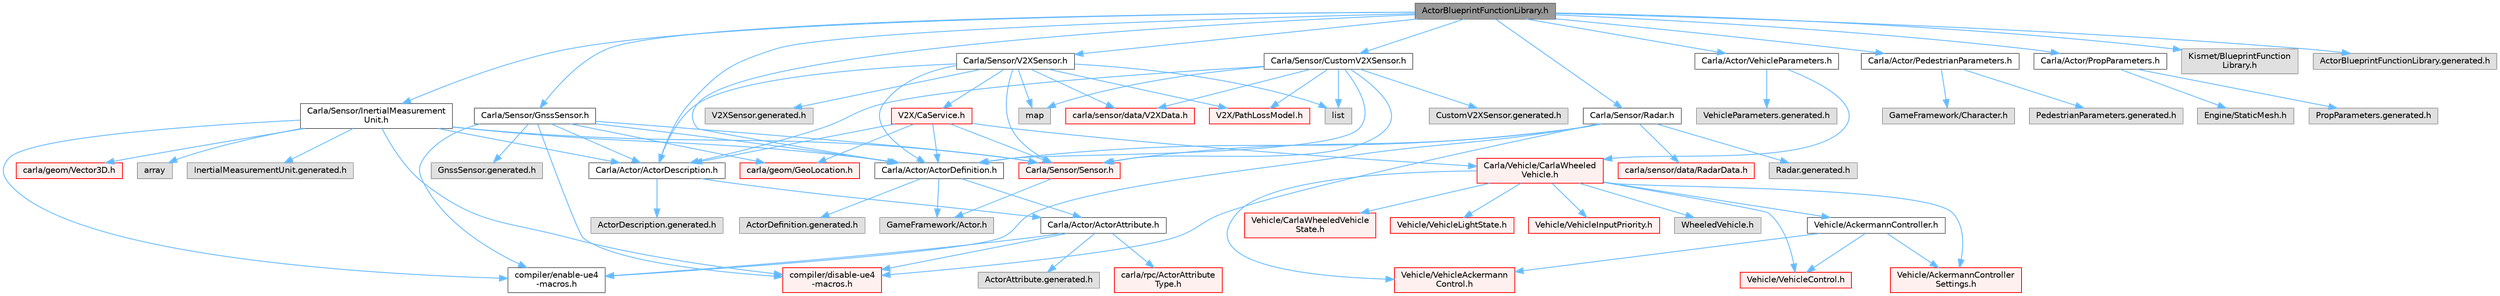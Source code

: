 digraph "ActorBlueprintFunctionLibrary.h"
{
 // INTERACTIVE_SVG=YES
 // LATEX_PDF_SIZE
  bgcolor="transparent";
  edge [fontname=Helvetica,fontsize=10,labelfontname=Helvetica,labelfontsize=10];
  node [fontname=Helvetica,fontsize=10,shape=box,height=0.2,width=0.4];
  Node1 [id="Node000001",label="ActorBlueprintFunctionLibrary.h",height=0.2,width=0.4,color="gray40", fillcolor="grey60", style="filled", fontcolor="black",tooltip=" "];
  Node1 -> Node2 [id="edge1_Node000001_Node000002",color="steelblue1",style="solid",tooltip=" "];
  Node2 [id="Node000002",label="Carla/Actor/ActorDefinition.h",height=0.2,width=0.4,color="grey40", fillcolor="white", style="filled",URL="$d0/d65/Unreal_2CarlaUE4_2Plugins_2Carla_2Source_2Carla_2Actor_2ActorDefinition_8h.html",tooltip=" "];
  Node2 -> Node3 [id="edge2_Node000002_Node000003",color="steelblue1",style="solid",tooltip=" "];
  Node3 [id="Node000003",label="Carla/Actor/ActorAttribute.h",height=0.2,width=0.4,color="grey40", fillcolor="white", style="filled",URL="$d6/d1a/Unreal_2CarlaUE4_2Plugins_2Carla_2Source_2Carla_2Actor_2ActorAttribute_8h.html",tooltip=" "];
  Node3 -> Node4 [id="edge3_Node000003_Node000004",color="steelblue1",style="solid",tooltip=" "];
  Node4 [id="Node000004",label="compiler/disable-ue4\l-macros.h",height=0.2,width=0.4,color="red", fillcolor="#FFF0F0", style="filled",URL="$d2/d02/disable-ue4-macros_8h.html",tooltip=" "];
  Node3 -> Node9 [id="edge4_Node000003_Node000009",color="steelblue1",style="solid",tooltip=" "];
  Node9 [id="Node000009",label="carla/rpc/ActorAttribute\lType.h",height=0.2,width=0.4,color="red", fillcolor="#FFF0F0", style="filled",URL="$d8/d81/ActorAttributeType_8h.html",tooltip=" "];
  Node3 -> Node11 [id="edge5_Node000003_Node000011",color="steelblue1",style="solid",tooltip=" "];
  Node11 [id="Node000011",label="compiler/enable-ue4\l-macros.h",height=0.2,width=0.4,color="grey40", fillcolor="white", style="filled",URL="$d9/da2/enable-ue4-macros_8h.html",tooltip=" "];
  Node3 -> Node12 [id="edge6_Node000003_Node000012",color="steelblue1",style="solid",tooltip=" "];
  Node12 [id="Node000012",label="ActorAttribute.generated.h",height=0.2,width=0.4,color="grey60", fillcolor="#E0E0E0", style="filled",tooltip=" "];
  Node2 -> Node13 [id="edge7_Node000002_Node000013",color="steelblue1",style="solid",tooltip=" "];
  Node13 [id="Node000013",label="GameFramework/Actor.h",height=0.2,width=0.4,color="grey60", fillcolor="#E0E0E0", style="filled",tooltip=" "];
  Node2 -> Node14 [id="edge8_Node000002_Node000014",color="steelblue1",style="solid",tooltip=" "];
  Node14 [id="Node000014",label="ActorDefinition.generated.h",height=0.2,width=0.4,color="grey60", fillcolor="#E0E0E0", style="filled",tooltip=" "];
  Node1 -> Node15 [id="edge9_Node000001_Node000015",color="steelblue1",style="solid",tooltip=" "];
  Node15 [id="Node000015",label="Carla/Actor/ActorDescription.h",height=0.2,width=0.4,color="grey40", fillcolor="white", style="filled",URL="$d4/de6/Unreal_2CarlaUE4_2Plugins_2Carla_2Source_2Carla_2Actor_2ActorDescription_8h.html",tooltip=" "];
  Node15 -> Node3 [id="edge10_Node000015_Node000003",color="steelblue1",style="solid",tooltip=" "];
  Node15 -> Node16 [id="edge11_Node000015_Node000016",color="steelblue1",style="solid",tooltip=" "];
  Node16 [id="Node000016",label="ActorDescription.generated.h",height=0.2,width=0.4,color="grey60", fillcolor="#E0E0E0", style="filled",tooltip=" "];
  Node1 -> Node17 [id="edge12_Node000001_Node000017",color="steelblue1",style="solid",tooltip=" "];
  Node17 [id="Node000017",label="Carla/Actor/PedestrianParameters.h",height=0.2,width=0.4,color="grey40", fillcolor="white", style="filled",URL="$d5/dca/PedestrianParameters_8h.html",tooltip=" "];
  Node17 -> Node18 [id="edge13_Node000017_Node000018",color="steelblue1",style="solid",tooltip=" "];
  Node18 [id="Node000018",label="GameFramework/Character.h",height=0.2,width=0.4,color="grey60", fillcolor="#E0E0E0", style="filled",tooltip=" "];
  Node17 -> Node19 [id="edge14_Node000017_Node000019",color="steelblue1",style="solid",tooltip=" "];
  Node19 [id="Node000019",label="PedestrianParameters.generated.h",height=0.2,width=0.4,color="grey60", fillcolor="#E0E0E0", style="filled",tooltip=" "];
  Node1 -> Node20 [id="edge15_Node000001_Node000020",color="steelblue1",style="solid",tooltip=" "];
  Node20 [id="Node000020",label="Carla/Actor/PropParameters.h",height=0.2,width=0.4,color="grey40", fillcolor="white", style="filled",URL="$dc/d01/PropParameters_8h.html",tooltip=" "];
  Node20 -> Node21 [id="edge16_Node000020_Node000021",color="steelblue1",style="solid",tooltip=" "];
  Node21 [id="Node000021",label="Engine/StaticMesh.h",height=0.2,width=0.4,color="grey60", fillcolor="#E0E0E0", style="filled",tooltip=" "];
  Node20 -> Node22 [id="edge17_Node000020_Node000022",color="steelblue1",style="solid",tooltip=" "];
  Node22 [id="Node000022",label="PropParameters.generated.h",height=0.2,width=0.4,color="grey60", fillcolor="#E0E0E0", style="filled",tooltip=" "];
  Node1 -> Node23 [id="edge18_Node000001_Node000023",color="steelblue1",style="solid",tooltip=" "];
  Node23 [id="Node000023",label="Carla/Actor/VehicleParameters.h",height=0.2,width=0.4,color="grey40", fillcolor="white", style="filled",URL="$d1/d1b/VehicleParameters_8h.html",tooltip=" "];
  Node23 -> Node24 [id="edge19_Node000023_Node000024",color="steelblue1",style="solid",tooltip=" "];
  Node24 [id="Node000024",label="Carla/Vehicle/CarlaWheeled\lVehicle.h",height=0.2,width=0.4,color="red", fillcolor="#FFF0F0", style="filled",URL="$d3/d00/CarlaWheeledVehicle_8h.html",tooltip=" "];
  Node24 -> Node25 [id="edge20_Node000024_Node000025",color="steelblue1",style="solid",tooltip=" "];
  Node25 [id="Node000025",label="WheeledVehicle.h",height=0.2,width=0.4,color="grey60", fillcolor="#E0E0E0", style="filled",tooltip=" "];
  Node24 -> Node26 [id="edge21_Node000024_Node000026",color="steelblue1",style="solid",tooltip=" "];
  Node26 [id="Node000026",label="Vehicle/AckermannController.h",height=0.2,width=0.4,color="grey40", fillcolor="white", style="filled",URL="$d0/d4d/AckermannController_8h.html",tooltip=" "];
  Node26 -> Node27 [id="edge22_Node000026_Node000027",color="steelblue1",style="solid",tooltip=" "];
  Node27 [id="Node000027",label="Vehicle/AckermannController\lSettings.h",height=0.2,width=0.4,color="red", fillcolor="#FFF0F0", style="filled",URL="$df/d92/Unreal_2CarlaUE4_2Plugins_2Carla_2Source_2Carla_2Vehicle_2AckermannControllerSettings_8h.html",tooltip=" "];
  Node26 -> Node29 [id="edge23_Node000026_Node000029",color="steelblue1",style="solid",tooltip=" "];
  Node29 [id="Node000029",label="Vehicle/VehicleAckermann\lControl.h",height=0.2,width=0.4,color="red", fillcolor="#FFF0F0", style="filled",URL="$d7/d1a/Unreal_2CarlaUE4_2Plugins_2Carla_2Source_2Carla_2Vehicle_2VehicleAckermannControl_8h.html",tooltip=" "];
  Node26 -> Node31 [id="edge24_Node000026_Node000031",color="steelblue1",style="solid",tooltip=" "];
  Node31 [id="Node000031",label="Vehicle/VehicleControl.h",height=0.2,width=0.4,color="red", fillcolor="#FFF0F0", style="filled",URL="$d4/dbd/Unreal_2CarlaUE4_2Plugins_2Carla_2Source_2Carla_2Vehicle_2VehicleControl_8h.html",tooltip=" "];
  Node24 -> Node27 [id="edge25_Node000024_Node000027",color="steelblue1",style="solid",tooltip=" "];
  Node24 -> Node33 [id="edge26_Node000024_Node000033",color="steelblue1",style="solid",tooltip=" "];
  Node33 [id="Node000033",label="Vehicle/CarlaWheeledVehicle\lState.h",height=0.2,width=0.4,color="red", fillcolor="#FFF0F0", style="filled",URL="$d7/dab/CarlaWheeledVehicleState_8h.html",tooltip=" "];
  Node24 -> Node29 [id="edge27_Node000024_Node000029",color="steelblue1",style="solid",tooltip=" "];
  Node24 -> Node31 [id="edge28_Node000024_Node000031",color="steelblue1",style="solid",tooltip=" "];
  Node24 -> Node35 [id="edge29_Node000024_Node000035",color="steelblue1",style="solid",tooltip=" "];
  Node35 [id="Node000035",label="Vehicle/VehicleLightState.h",height=0.2,width=0.4,color="red", fillcolor="#FFF0F0", style="filled",URL="$d6/d6c/Unreal_2CarlaUE4_2Plugins_2Carla_2Source_2Carla_2Vehicle_2VehicleLightState_8h.html",tooltip=" "];
  Node24 -> Node37 [id="edge30_Node000024_Node000037",color="steelblue1",style="solid",tooltip=" "];
  Node37 [id="Node000037",label="Vehicle/VehicleInputPriority.h",height=0.2,width=0.4,color="red", fillcolor="#FFF0F0", style="filled",URL="$db/d8b/VehicleInputPriority_8h.html",tooltip=" "];
  Node23 -> Node65 [id="edge31_Node000023_Node000065",color="steelblue1",style="solid",tooltip=" "];
  Node65 [id="Node000065",label="VehicleParameters.generated.h",height=0.2,width=0.4,color="grey60", fillcolor="#E0E0E0", style="filled",tooltip=" "];
  Node1 -> Node66 [id="edge32_Node000001_Node000066",color="steelblue1",style="solid",tooltip=" "];
  Node66 [id="Node000066",label="Carla/Sensor/GnssSensor.h",height=0.2,width=0.4,color="grey40", fillcolor="white", style="filled",URL="$d9/d73/GnssSensor_8h.html",tooltip=" "];
  Node66 -> Node67 [id="edge33_Node000066_Node000067",color="steelblue1",style="solid",tooltip=" "];
  Node67 [id="Node000067",label="Carla/Sensor/Sensor.h",height=0.2,width=0.4,color="red", fillcolor="#FFF0F0", style="filled",URL="$d7/d7d/Unreal_2CarlaUE4_2Plugins_2Carla_2Source_2Carla_2Sensor_2Sensor_8h.html",tooltip=" "];
  Node67 -> Node13 [id="edge34_Node000067_Node000013",color="steelblue1",style="solid",tooltip=" "];
  Node66 -> Node2 [id="edge35_Node000066_Node000002",color="steelblue1",style="solid",tooltip=" "];
  Node66 -> Node15 [id="edge36_Node000066_Node000015",color="steelblue1",style="solid",tooltip=" "];
  Node66 -> Node4 [id="edge37_Node000066_Node000004",color="steelblue1",style="solid",tooltip=" "];
  Node66 -> Node148 [id="edge38_Node000066_Node000148",color="steelblue1",style="solid",tooltip=" "];
  Node148 [id="Node000148",label="carla/geom/GeoLocation.h",height=0.2,width=0.4,color="red", fillcolor="#FFF0F0", style="filled",URL="$d7/d86/GeoLocation_8h.html",tooltip=" "];
  Node66 -> Node11 [id="edge39_Node000066_Node000011",color="steelblue1",style="solid",tooltip=" "];
  Node66 -> Node347 [id="edge40_Node000066_Node000347",color="steelblue1",style="solid",tooltip=" "];
  Node347 [id="Node000347",label="GnssSensor.generated.h",height=0.2,width=0.4,color="grey60", fillcolor="#E0E0E0", style="filled",tooltip=" "];
  Node1 -> Node348 [id="edge41_Node000001_Node000348",color="steelblue1",style="solid",tooltip=" "];
  Node348 [id="Node000348",label="Carla/Sensor/Radar.h",height=0.2,width=0.4,color="grey40", fillcolor="white", style="filled",URL="$d6/de9/Radar_8h.html",tooltip=" "];
  Node348 -> Node67 [id="edge42_Node000348_Node000067",color="steelblue1",style="solid",tooltip=" "];
  Node348 -> Node2 [id="edge43_Node000348_Node000002",color="steelblue1",style="solid",tooltip=" "];
  Node348 -> Node4 [id="edge44_Node000348_Node000004",color="steelblue1",style="solid",tooltip=" "];
  Node348 -> Node161 [id="edge45_Node000348_Node000161",color="steelblue1",style="solid",tooltip=" "];
  Node161 [id="Node000161",label="carla/sensor/data/RadarData.h",height=0.2,width=0.4,color="red", fillcolor="#FFF0F0", style="filled",URL="$d5/dc7/RadarData_8h.html",tooltip=" "];
  Node348 -> Node11 [id="edge46_Node000348_Node000011",color="steelblue1",style="solid",tooltip=" "];
  Node348 -> Node349 [id="edge47_Node000348_Node000349",color="steelblue1",style="solid",tooltip=" "];
  Node349 [id="Node000349",label="Radar.generated.h",height=0.2,width=0.4,color="grey60", fillcolor="#E0E0E0", style="filled",tooltip=" "];
  Node1 -> Node350 [id="edge48_Node000001_Node000350",color="steelblue1",style="solid",tooltip=" "];
  Node350 [id="Node000350",label="Carla/Sensor/InertialMeasurement\lUnit.h",height=0.2,width=0.4,color="grey40", fillcolor="white", style="filled",URL="$d7/dfa/InertialMeasurementUnit_8h.html",tooltip=" "];
  Node350 -> Node67 [id="edge49_Node000350_Node000067",color="steelblue1",style="solid",tooltip=" "];
  Node350 -> Node2 [id="edge50_Node000350_Node000002",color="steelblue1",style="solid",tooltip=" "];
  Node350 -> Node15 [id="edge51_Node000350_Node000015",color="steelblue1",style="solid",tooltip=" "];
  Node350 -> Node4 [id="edge52_Node000350_Node000004",color="steelblue1",style="solid",tooltip=" "];
  Node350 -> Node95 [id="edge53_Node000350_Node000095",color="steelblue1",style="solid",tooltip=" "];
  Node95 [id="Node000095",label="carla/geom/Vector3D.h",height=0.2,width=0.4,color="red", fillcolor="#FFF0F0", style="filled",URL="$de/d70/geom_2Vector3D_8h.html",tooltip=" "];
  Node350 -> Node11 [id="edge54_Node000350_Node000011",color="steelblue1",style="solid",tooltip=" "];
  Node350 -> Node102 [id="edge55_Node000350_Node000102",color="steelblue1",style="solid",tooltip=" "];
  Node102 [id="Node000102",label="array",height=0.2,width=0.4,color="grey60", fillcolor="#E0E0E0", style="filled",tooltip=" "];
  Node350 -> Node351 [id="edge56_Node000350_Node000351",color="steelblue1",style="solid",tooltip=" "];
  Node351 [id="Node000351",label="InertialMeasurementUnit.generated.h",height=0.2,width=0.4,color="grey60", fillcolor="#E0E0E0", style="filled",tooltip=" "];
  Node1 -> Node352 [id="edge57_Node000001_Node000352",color="steelblue1",style="solid",tooltip=" "];
  Node352 [id="Node000352",label="Carla/Sensor/V2XSensor.h",height=0.2,width=0.4,color="grey40", fillcolor="white", style="filled",URL="$d1/d71/V2XSensor_8h.html",tooltip=" "];
  Node352 -> Node67 [id="edge58_Node000352_Node000067",color="steelblue1",style="solid",tooltip=" "];
  Node352 -> Node2 [id="edge59_Node000352_Node000002",color="steelblue1",style="solid",tooltip=" "];
  Node352 -> Node15 [id="edge60_Node000352_Node000015",color="steelblue1",style="solid",tooltip=" "];
  Node352 -> Node167 [id="edge61_Node000352_Node000167",color="steelblue1",style="solid",tooltip=" "];
  Node167 [id="Node000167",label="carla/sensor/data/V2XData.h",height=0.2,width=0.4,color="red", fillcolor="#FFF0F0", style="filled",URL="$d8/db7/V2XData_8h.html",tooltip=" "];
  Node352 -> Node353 [id="edge62_Node000352_Node000353",color="steelblue1",style="solid",tooltip=" "];
  Node353 [id="Node000353",label="V2X/CaService.h",height=0.2,width=0.4,color="red", fillcolor="#FFF0F0", style="filled",URL="$df/dd8/CaService_8h.html",tooltip=" "];
  Node353 -> Node67 [id="edge63_Node000353_Node000067",color="steelblue1",style="solid",tooltip=" "];
  Node353 -> Node2 [id="edge64_Node000353_Node000002",color="steelblue1",style="solid",tooltip=" "];
  Node353 -> Node15 [id="edge65_Node000353_Node000015",color="steelblue1",style="solid",tooltip=" "];
  Node353 -> Node24 [id="edge66_Node000353_Node000024",color="steelblue1",style="solid",tooltip=" "];
  Node353 -> Node148 [id="edge67_Node000353_Node000148",color="steelblue1",style="solid",tooltip=" "];
  Node352 -> Node354 [id="edge68_Node000352_Node000354",color="steelblue1",style="solid",tooltip=" "];
  Node354 [id="Node000354",label="V2X/PathLossModel.h",height=0.2,width=0.4,color="red", fillcolor="#FFF0F0", style="filled",URL="$dd/dc7/PathLossModel_8h.html",tooltip=" "];
  Node352 -> Node355 [id="edge69_Node000352_Node000355",color="steelblue1",style="solid",tooltip=" "];
  Node355 [id="Node000355",label="list",height=0.2,width=0.4,color="grey60", fillcolor="#E0E0E0", style="filled",tooltip=" "];
  Node352 -> Node304 [id="edge70_Node000352_Node000304",color="steelblue1",style="solid",tooltip=" "];
  Node304 [id="Node000304",label="map",height=0.2,width=0.4,color="grey60", fillcolor="#E0E0E0", style="filled",tooltip=" "];
  Node352 -> Node356 [id="edge71_Node000352_Node000356",color="steelblue1",style="solid",tooltip=" "];
  Node356 [id="Node000356",label="V2XSensor.generated.h",height=0.2,width=0.4,color="grey60", fillcolor="#E0E0E0", style="filled",tooltip=" "];
  Node1 -> Node357 [id="edge72_Node000001_Node000357",color="steelblue1",style="solid",tooltip=" "];
  Node357 [id="Node000357",label="Carla/Sensor/CustomV2XSensor.h",height=0.2,width=0.4,color="grey40", fillcolor="white", style="filled",URL="$df/d4b/CustomV2XSensor_8h.html",tooltip=" "];
  Node357 -> Node67 [id="edge73_Node000357_Node000067",color="steelblue1",style="solid",tooltip=" "];
  Node357 -> Node2 [id="edge74_Node000357_Node000002",color="steelblue1",style="solid",tooltip=" "];
  Node357 -> Node15 [id="edge75_Node000357_Node000015",color="steelblue1",style="solid",tooltip=" "];
  Node357 -> Node167 [id="edge76_Node000357_Node000167",color="steelblue1",style="solid",tooltip=" "];
  Node357 -> Node354 [id="edge77_Node000357_Node000354",color="steelblue1",style="solid",tooltip=" "];
  Node357 -> Node355 [id="edge78_Node000357_Node000355",color="steelblue1",style="solid",tooltip=" "];
  Node357 -> Node304 [id="edge79_Node000357_Node000304",color="steelblue1",style="solid",tooltip=" "];
  Node357 -> Node358 [id="edge80_Node000357_Node000358",color="steelblue1",style="solid",tooltip=" "];
  Node358 [id="Node000358",label="CustomV2XSensor.generated.h",height=0.2,width=0.4,color="grey60", fillcolor="#E0E0E0", style="filled",tooltip=" "];
  Node1 -> Node269 [id="edge81_Node000001_Node000269",color="steelblue1",style="solid",tooltip=" "];
  Node269 [id="Node000269",label="Kismet/BlueprintFunction\lLibrary.h",height=0.2,width=0.4,color="grey60", fillcolor="#E0E0E0", style="filled",tooltip=" "];
  Node1 -> Node359 [id="edge82_Node000001_Node000359",color="steelblue1",style="solid",tooltip=" "];
  Node359 [id="Node000359",label="ActorBlueprintFunctionLibrary.generated.h",height=0.2,width=0.4,color="grey60", fillcolor="#E0E0E0", style="filled",tooltip=" "];
}
